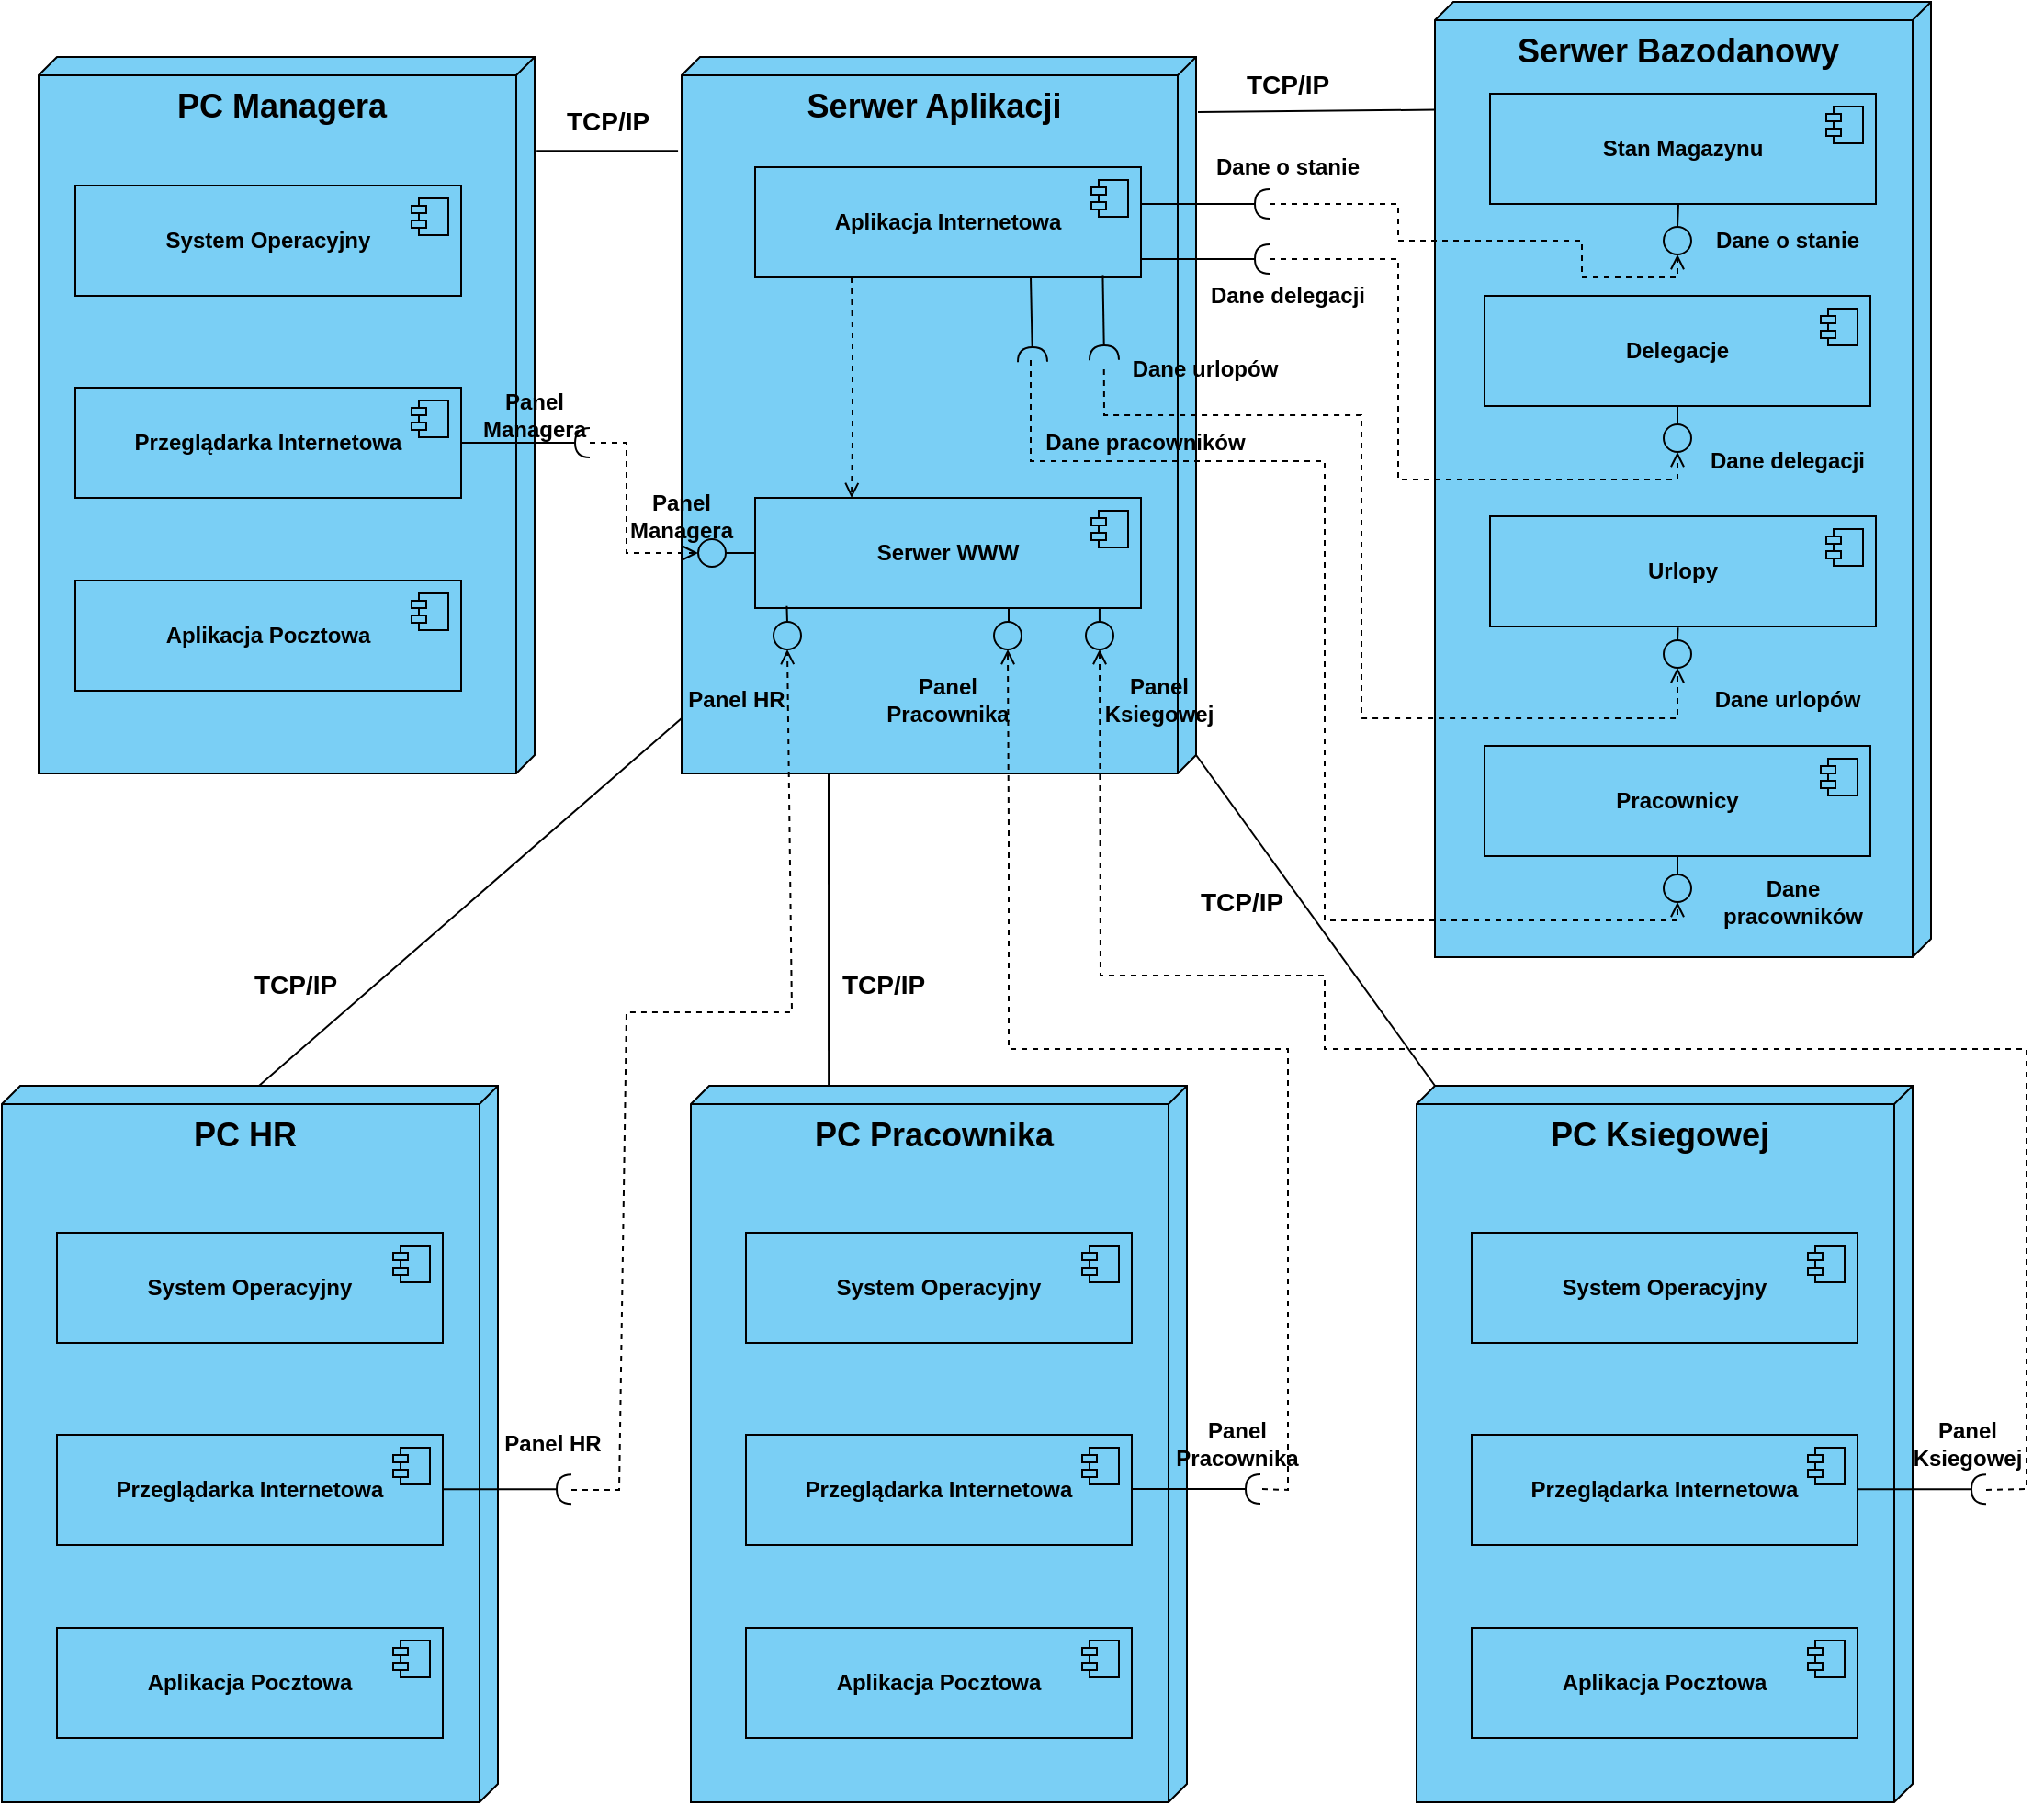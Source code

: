 <mxfile version="26.0.9">
  <diagram name="Strona-1" id="D1u2Sla7NjywKHB4qVHn">
    <mxGraphModel dx="1214" dy="1388" grid="1" gridSize="10" guides="1" tooltips="1" connect="1" arrows="1" fold="1" page="1" pageScale="1" pageWidth="827" pageHeight="1169" math="0" shadow="0">
      <root>
        <mxCell id="0" />
        <mxCell id="1" parent="0" />
        <mxCell id="a4q8SvrHsj_MrM6q6aC_-1" value="&lt;b&gt;&lt;font style=&quot;font-size: 18px;&quot;&gt;PC Managera&lt;/font&gt;&lt;/b&gt;" style="verticalAlign=top;align=center;shape=cube;size=10;direction=south;fontStyle=0;html=1;boundedLbl=1;spacingLeft=5;whiteSpace=wrap;fillColor=light-dark(#7ACFF5,var(--ge-dark-color, #121212));" parent="1" vertex="1">
          <mxGeometry x="40" y="300" width="270" height="390" as="geometry" />
        </mxCell>
        <mxCell id="a4q8SvrHsj_MrM6q6aC_-5" value="&lt;b&gt;System Operacyjny&lt;/b&gt;" style="html=1;dropTarget=0;whiteSpace=wrap;fillColor=light-dark(#7ACFF5,var(--ge-dark-color, #121212));" parent="1" vertex="1">
          <mxGeometry x="60" y="370" width="210" height="60" as="geometry" />
        </mxCell>
        <mxCell id="a4q8SvrHsj_MrM6q6aC_-6" value="" style="shape=module;jettyWidth=8;jettyHeight=4;fillColor=light-dark(#7ACFF5,var(--ge-dark-color, #121212));" parent="a4q8SvrHsj_MrM6q6aC_-5" vertex="1">
          <mxGeometry x="1" width="20" height="20" relative="1" as="geometry">
            <mxPoint x="-27" y="7" as="offset" />
          </mxGeometry>
        </mxCell>
        <mxCell id="a4q8SvrHsj_MrM6q6aC_-7" value="&lt;b&gt;Aplikacja Pocztowa&lt;/b&gt;" style="html=1;dropTarget=0;whiteSpace=wrap;fillColor=light-dark(#7ACFF5,var(--ge-dark-color, #121212));" parent="1" vertex="1">
          <mxGeometry x="60" y="585" width="210" height="60" as="geometry" />
        </mxCell>
        <mxCell id="a4q8SvrHsj_MrM6q6aC_-8" value="" style="shape=module;jettyWidth=8;jettyHeight=4;fillColor=light-dark(#7ACFF5,var(--ge-dark-color, #121212));" parent="a4q8SvrHsj_MrM6q6aC_-7" vertex="1">
          <mxGeometry x="1" width="20" height="20" relative="1" as="geometry">
            <mxPoint x="-27" y="7" as="offset" />
          </mxGeometry>
        </mxCell>
        <mxCell id="a4q8SvrHsj_MrM6q6aC_-9" value="&lt;b&gt;Przeglądarka Internetowa&lt;/b&gt;" style="html=1;dropTarget=0;whiteSpace=wrap;fillColor=light-dark(#7ACFF5,var(--ge-dark-color, #121212));" parent="1" vertex="1">
          <mxGeometry x="60" y="480" width="210" height="60" as="geometry" />
        </mxCell>
        <mxCell id="a4q8SvrHsj_MrM6q6aC_-10" value="" style="shape=module;jettyWidth=8;jettyHeight=4;fillColor=light-dark(#7ACFF5,var(--ge-dark-color, #121212));" parent="a4q8SvrHsj_MrM6q6aC_-9" vertex="1">
          <mxGeometry x="1" width="20" height="20" relative="1" as="geometry">
            <mxPoint x="-27" y="7" as="offset" />
          </mxGeometry>
        </mxCell>
        <mxCell id="a4q8SvrHsj_MrM6q6aC_-11" value="&lt;b&gt;&lt;font style=&quot;font-size: 18px;&quot;&gt;Serwer Aplikacji&lt;/font&gt;&lt;/b&gt;" style="verticalAlign=top;align=center;shape=cube;size=10;direction=south;fontStyle=0;html=1;boundedLbl=1;spacingLeft=5;whiteSpace=wrap;fillColor=#7ACFF5;" parent="1" vertex="1">
          <mxGeometry x="390" y="300" width="280" height="390" as="geometry" />
        </mxCell>
        <mxCell id="a4q8SvrHsj_MrM6q6aC_-12" value="" style="endArrow=none;html=1;rounded=0;exitX=0.131;exitY=-0.004;exitDx=0;exitDy=0;exitPerimeter=0;entryX=0.131;entryY=1.007;entryDx=0;entryDy=0;entryPerimeter=0;" parent="1" source="a4q8SvrHsj_MrM6q6aC_-1" target="a4q8SvrHsj_MrM6q6aC_-11" edge="1">
          <mxGeometry width="50" height="50" relative="1" as="geometry">
            <mxPoint x="364" y="400" as="sourcePoint" />
            <mxPoint x="414" y="350" as="targetPoint" />
          </mxGeometry>
        </mxCell>
        <mxCell id="a4q8SvrHsj_MrM6q6aC_-13" value="&lt;b&gt;&lt;font style=&quot;font-size: 14px;&quot;&gt;TCP/IP&lt;/font&gt;&lt;/b&gt;" style="text;html=1;align=center;verticalAlign=middle;whiteSpace=wrap;rounded=0;" parent="1" vertex="1">
          <mxGeometry x="320" y="320" width="60" height="30" as="geometry" />
        </mxCell>
        <mxCell id="a4q8SvrHsj_MrM6q6aC_-14" value="&lt;b&gt;Aplikacja Internetowa&lt;/b&gt;" style="html=1;dropTarget=0;whiteSpace=wrap;fillColor=light-dark(#7ACFF5,var(--ge-dark-color, #121212));" parent="1" vertex="1">
          <mxGeometry x="430" y="360" width="210" height="60" as="geometry" />
        </mxCell>
        <mxCell id="a4q8SvrHsj_MrM6q6aC_-15" value="" style="shape=module;jettyWidth=8;jettyHeight=4;fillColor=light-dark(#7ACFF5,var(--ge-dark-color, #121212));" parent="a4q8SvrHsj_MrM6q6aC_-14" vertex="1">
          <mxGeometry x="1" width="20" height="20" relative="1" as="geometry">
            <mxPoint x="-27" y="7" as="offset" />
          </mxGeometry>
        </mxCell>
        <mxCell id="a4q8SvrHsj_MrM6q6aC_-16" value="&lt;b&gt;Serwer WWW&lt;/b&gt;" style="html=1;dropTarget=0;whiteSpace=wrap;fillColor=light-dark(#7ACFF5,var(--ge-dark-color, #121212));" parent="1" vertex="1">
          <mxGeometry x="430" y="540" width="210" height="60" as="geometry" />
        </mxCell>
        <mxCell id="a4q8SvrHsj_MrM6q6aC_-17" value="" style="shape=module;jettyWidth=8;jettyHeight=4;fillColor=light-dark(#7ACFF5,var(--ge-dark-color, #121212));" parent="a4q8SvrHsj_MrM6q6aC_-16" vertex="1">
          <mxGeometry x="1" width="20" height="20" relative="1" as="geometry">
            <mxPoint x="-27" y="7" as="offset" />
          </mxGeometry>
        </mxCell>
        <mxCell id="a4q8SvrHsj_MrM6q6aC_-18" value="&lt;b&gt;&lt;font style=&quot;font-size: 18px;&quot;&gt;Serwer Bazodanowy&lt;/font&gt;&lt;/b&gt;" style="verticalAlign=top;align=center;shape=cube;size=10;direction=south;fontStyle=0;html=1;boundedLbl=1;spacingLeft=5;whiteSpace=wrap;movable=1;resizable=1;rotatable=1;deletable=1;editable=1;locked=0;connectable=1;fillColor=light-dark(#7ACFF5,var(--ge-dark-color, #121212));" parent="1" vertex="1">
          <mxGeometry x="800" y="270" width="270" height="520" as="geometry" />
        </mxCell>
        <mxCell id="a4q8SvrHsj_MrM6q6aC_-19" value="&lt;b&gt;Stan Magazynu&lt;/b&gt;" style="html=1;dropTarget=0;whiteSpace=wrap;fillColor=light-dark(#7ACFF5,var(--ge-dark-color, #121212));" parent="1" vertex="1">
          <mxGeometry x="830" y="320" width="210" height="60" as="geometry" />
        </mxCell>
        <mxCell id="a4q8SvrHsj_MrM6q6aC_-20" value="" style="shape=module;jettyWidth=8;jettyHeight=4;fillColor=light-dark(#7ACFF5,var(--ge-dark-color, #121212));" parent="a4q8SvrHsj_MrM6q6aC_-19" vertex="1">
          <mxGeometry x="1" width="20" height="20" relative="1" as="geometry">
            <mxPoint x="-27" y="7" as="offset" />
          </mxGeometry>
        </mxCell>
        <mxCell id="a4q8SvrHsj_MrM6q6aC_-21" value="&lt;b&gt;Delegacje&lt;/b&gt;" style="html=1;dropTarget=0;whiteSpace=wrap;fillColor=light-dark(#7ACFF5,var(--ge-dark-color, #121212));" parent="1" vertex="1">
          <mxGeometry x="827" y="430" width="210" height="60" as="geometry" />
        </mxCell>
        <mxCell id="a4q8SvrHsj_MrM6q6aC_-22" value="" style="shape=module;jettyWidth=8;jettyHeight=4;fillColor=light-dark(#7ACFF5,var(--ge-dark-color, #121212));" parent="a4q8SvrHsj_MrM6q6aC_-21" vertex="1">
          <mxGeometry x="1" width="20" height="20" relative="1" as="geometry">
            <mxPoint x="-27" y="7" as="offset" />
          </mxGeometry>
        </mxCell>
        <mxCell id="a4q8SvrHsj_MrM6q6aC_-23" value="&lt;b&gt;Urlopy&lt;/b&gt;" style="html=1;dropTarget=0;whiteSpace=wrap;fillColor=light-dark(#7ACFF5,var(--ge-dark-color, #121212));" parent="1" vertex="1">
          <mxGeometry x="830" y="550" width="210" height="60" as="geometry" />
        </mxCell>
        <mxCell id="a4q8SvrHsj_MrM6q6aC_-24" value="" style="shape=module;jettyWidth=8;jettyHeight=4;fillColor=light-dark(#7ACFF5,var(--ge-dark-color, #121212));" parent="a4q8SvrHsj_MrM6q6aC_-23" vertex="1">
          <mxGeometry x="1" width="20" height="20" relative="1" as="geometry">
            <mxPoint x="-27" y="7" as="offset" />
          </mxGeometry>
        </mxCell>
        <mxCell id="a4q8SvrHsj_MrM6q6aC_-25" value="&lt;b&gt;Pracownicy&lt;/b&gt;" style="html=1;dropTarget=0;whiteSpace=wrap;fillColor=light-dark(#7ACFF5,var(--ge-dark-color, #121212));" parent="1" vertex="1">
          <mxGeometry x="827" y="675" width="210" height="60" as="geometry" />
        </mxCell>
        <mxCell id="a4q8SvrHsj_MrM6q6aC_-26" value="" style="shape=module;jettyWidth=8;jettyHeight=4;fillColor=light-dark(#7ACFF5,var(--ge-dark-color, #121212));" parent="a4q8SvrHsj_MrM6q6aC_-25" vertex="1">
          <mxGeometry x="1" width="20" height="20" relative="1" as="geometry">
            <mxPoint x="-27" y="7" as="offset" />
          </mxGeometry>
        </mxCell>
        <mxCell id="a4q8SvrHsj_MrM6q6aC_-27" value="" style="rounded=0;orthogonalLoop=1;jettySize=auto;html=1;endArrow=halfCircle;endFill=0;endSize=6;strokeWidth=1;sketch=0;fontSize=12;curved=1;exitX=1;exitY=0.5;exitDx=0;exitDy=0;" parent="1" source="a4q8SvrHsj_MrM6q6aC_-9" edge="1">
          <mxGeometry relative="1" as="geometry">
            <mxPoint x="310" y="439.67" as="sourcePoint" />
            <mxPoint x="340" y="510" as="targetPoint" />
          </mxGeometry>
        </mxCell>
        <mxCell id="a4q8SvrHsj_MrM6q6aC_-28" value="" style="ellipse;whiteSpace=wrap;html=1;align=center;aspect=fixed;fillColor=none;strokeColor=none;resizable=0;perimeter=centerPerimeter;rotatable=0;allowArrows=0;points=[];outlineConnect=1;" parent="1" vertex="1">
          <mxGeometry x="290" y="430" width="10" height="10" as="geometry" />
        </mxCell>
        <mxCell id="a4q8SvrHsj_MrM6q6aC_-32" value="" style="html=1;verticalAlign=bottom;labelBackgroundColor=none;endArrow=open;endFill=0;dashed=1;rounded=0;" parent="1" target="a4q8SvrHsj_MrM6q6aC_-33" edge="1">
          <mxGeometry width="160" relative="1" as="geometry">
            <mxPoint x="340" y="510" as="sourcePoint" />
            <mxPoint x="410" y="570" as="targetPoint" />
            <Array as="points">
              <mxPoint x="360" y="510" />
              <mxPoint x="360" y="570" />
            </Array>
          </mxGeometry>
        </mxCell>
        <mxCell id="a4q8SvrHsj_MrM6q6aC_-33" value="" style="ellipse;fillColor=light-dark(#7ACFF5,var(--ge-dark-color, #121212));" parent="1" vertex="1">
          <mxGeometry x="399" y="562.5" width="15" height="15" as="geometry" />
        </mxCell>
        <mxCell id="a4q8SvrHsj_MrM6q6aC_-34" value="" style="endArrow=none;html=1;rounded=0;exitX=1;exitY=0.5;exitDx=0;exitDy=0;entryX=0;entryY=0.5;entryDx=0;entryDy=0;" parent="1" source="a4q8SvrHsj_MrM6q6aC_-33" target="a4q8SvrHsj_MrM6q6aC_-16" edge="1">
          <mxGeometry width="50" height="50" relative="1" as="geometry">
            <mxPoint x="400" y="520" as="sourcePoint" />
            <mxPoint x="450" y="470" as="targetPoint" />
          </mxGeometry>
        </mxCell>
        <mxCell id="a4q8SvrHsj_MrM6q6aC_-36" value="&lt;b&gt;Panel Managera&lt;/b&gt;" style="text;html=1;align=center;verticalAlign=middle;whiteSpace=wrap;rounded=0;" parent="1" vertex="1">
          <mxGeometry x="270" y="485" width="80" height="20" as="geometry" />
        </mxCell>
        <mxCell id="a4q8SvrHsj_MrM6q6aC_-37" value="" style="html=1;verticalAlign=bottom;labelBackgroundColor=none;endArrow=open;endFill=0;dashed=1;rounded=0;exitX=0.25;exitY=1;exitDx=0;exitDy=0;entryX=0.25;entryY=0;entryDx=0;entryDy=0;" parent="1" source="a4q8SvrHsj_MrM6q6aC_-14" target="a4q8SvrHsj_MrM6q6aC_-16" edge="1">
          <mxGeometry width="160" relative="1" as="geometry">
            <mxPoint x="450" y="450" as="sourcePoint" />
            <mxPoint x="509" y="510" as="targetPoint" />
            <Array as="points">
              <mxPoint x="483" y="450" />
              <mxPoint x="483" y="510" />
            </Array>
          </mxGeometry>
        </mxCell>
        <mxCell id="a4q8SvrHsj_MrM6q6aC_-38" value="" style="endArrow=none;html=1;rounded=0;entryX=0.113;entryY=0.999;entryDx=0;entryDy=0;entryPerimeter=0;" parent="1" target="a4q8SvrHsj_MrM6q6aC_-18" edge="1">
          <mxGeometry width="50" height="50" relative="1" as="geometry">
            <mxPoint x="671" y="330" as="sourcePoint" />
            <mxPoint x="800" y="350" as="targetPoint" />
          </mxGeometry>
        </mxCell>
        <mxCell id="a4q8SvrHsj_MrM6q6aC_-39" value="&lt;b&gt;&lt;font style=&quot;font-size: 14px;&quot;&gt;TCP/IP&lt;/font&gt;&lt;/b&gt;" style="text;html=1;align=center;verticalAlign=middle;whiteSpace=wrap;rounded=0;" parent="1" vertex="1">
          <mxGeometry x="690" y="300" width="60" height="30" as="geometry" />
        </mxCell>
        <mxCell id="a4q8SvrHsj_MrM6q6aC_-41" value="" style="rounded=0;orthogonalLoop=1;jettySize=auto;html=1;endArrow=halfCircle;endFill=0;endSize=6;strokeWidth=1;sketch=0;fontSize=12;curved=1;exitX=1;exitY=0.5;exitDx=0;exitDy=0;" parent="1" edge="1">
          <mxGeometry relative="1" as="geometry">
            <mxPoint x="640" y="380.0" as="sourcePoint" />
            <mxPoint x="710" y="380.0" as="targetPoint" />
          </mxGeometry>
        </mxCell>
        <mxCell id="a4q8SvrHsj_MrM6q6aC_-42" value="" style="rounded=0;orthogonalLoop=1;jettySize=auto;html=1;endArrow=halfCircle;endFill=0;endSize=6;strokeWidth=1;sketch=0;fontSize=12;curved=1;exitX=1;exitY=0.5;exitDx=0;exitDy=0;" parent="1" edge="1">
          <mxGeometry relative="1" as="geometry">
            <mxPoint x="640" y="410.0" as="sourcePoint" />
            <mxPoint x="710" y="410.0" as="targetPoint" />
          </mxGeometry>
        </mxCell>
        <mxCell id="a4q8SvrHsj_MrM6q6aC_-43" value="" style="rounded=0;orthogonalLoop=1;jettySize=auto;html=1;endArrow=halfCircle;endFill=0;endSize=6;strokeWidth=1;sketch=0;fontSize=12;curved=1;exitX=0.901;exitY=0.978;exitDx=0;exitDy=0;exitPerimeter=0;" parent="1" source="a4q8SvrHsj_MrM6q6aC_-14" edge="1">
          <mxGeometry relative="1" as="geometry">
            <mxPoint x="550" y="465.0" as="sourcePoint" />
            <mxPoint x="620" y="465.0" as="targetPoint" />
          </mxGeometry>
        </mxCell>
        <mxCell id="a4q8SvrHsj_MrM6q6aC_-44" value="" style="rounded=0;orthogonalLoop=1;jettySize=auto;html=1;endArrow=halfCircle;endFill=0;endSize=6;strokeWidth=1;sketch=0;fontSize=12;curved=1;exitX=0.901;exitY=0.978;exitDx=0;exitDy=0;exitPerimeter=0;" parent="1" edge="1">
          <mxGeometry relative="1" as="geometry">
            <mxPoint x="580" y="420" as="sourcePoint" />
            <mxPoint x="581" y="466.0" as="targetPoint" />
          </mxGeometry>
        </mxCell>
        <mxCell id="a4q8SvrHsj_MrM6q6aC_-47" value="&lt;b&gt;&lt;font style=&quot;font-size: 18px;&quot;&gt;PC HR&lt;/font&gt;&lt;/b&gt;" style="verticalAlign=top;align=center;shape=cube;size=10;direction=south;fontStyle=0;html=1;boundedLbl=1;spacingLeft=5;whiteSpace=wrap;fillColor=light-dark(#7ACFF5,var(--ge-dark-color, #121212));" parent="1" vertex="1">
          <mxGeometry x="20" y="860" width="270" height="390" as="geometry" />
        </mxCell>
        <mxCell id="a4q8SvrHsj_MrM6q6aC_-48" value="&lt;b&gt;&lt;font style=&quot;font-size: 18px;&quot;&gt;PC Ksiegowej&lt;/font&gt;&lt;/b&gt;" style="verticalAlign=top;align=center;shape=cube;size=10;direction=south;fontStyle=0;html=1;boundedLbl=1;spacingLeft=5;whiteSpace=wrap;fillColor=light-dark(#7ACFF5,var(--ge-dark-color, #121212));" parent="1" vertex="1">
          <mxGeometry x="790" y="860" width="270" height="390" as="geometry" />
        </mxCell>
        <mxCell id="a4q8SvrHsj_MrM6q6aC_-49" value="&lt;b&gt;&lt;font style=&quot;font-size: 18px;&quot;&gt;PC Pracownika&lt;/font&gt;&lt;/b&gt;" style="verticalAlign=top;align=center;shape=cube;size=10;direction=south;fontStyle=0;html=1;boundedLbl=1;spacingLeft=5;whiteSpace=wrap;fillColor=light-dark(#7ACFF5,var(--ge-dark-color, #121212));" parent="1" vertex="1">
          <mxGeometry x="395" y="860" width="270" height="390" as="geometry" />
        </mxCell>
        <mxCell id="a4q8SvrHsj_MrM6q6aC_-51" value="&lt;b&gt;System Operacyjny&lt;/b&gt;" style="html=1;dropTarget=0;whiteSpace=wrap;fillColor=light-dark(#7ACFF5,var(--ge-dark-color, #121212));" parent="1" vertex="1">
          <mxGeometry x="50" y="940" width="210" height="60" as="geometry" />
        </mxCell>
        <mxCell id="a4q8SvrHsj_MrM6q6aC_-52" value="" style="shape=module;jettyWidth=8;jettyHeight=4;fillColor=light-dark(#7ACFF5,var(--ge-dark-color, #121212));" parent="a4q8SvrHsj_MrM6q6aC_-51" vertex="1">
          <mxGeometry x="1" width="20" height="20" relative="1" as="geometry">
            <mxPoint x="-27" y="7" as="offset" />
          </mxGeometry>
        </mxCell>
        <mxCell id="a4q8SvrHsj_MrM6q6aC_-53" value="&lt;b&gt;Aplikacja Pocztowa&lt;/b&gt;" style="html=1;dropTarget=0;whiteSpace=wrap;fillColor=light-dark(#7ACFF5,var(--ge-dark-color, #121212));" parent="1" vertex="1">
          <mxGeometry x="50" y="1155" width="210" height="60" as="geometry" />
        </mxCell>
        <mxCell id="a4q8SvrHsj_MrM6q6aC_-54" value="" style="shape=module;jettyWidth=8;jettyHeight=4;fillColor=light-dark(#7ACFF5,var(--ge-dark-color, #121212));" parent="a4q8SvrHsj_MrM6q6aC_-53" vertex="1">
          <mxGeometry x="1" width="20" height="20" relative="1" as="geometry">
            <mxPoint x="-27" y="7" as="offset" />
          </mxGeometry>
        </mxCell>
        <mxCell id="a4q8SvrHsj_MrM6q6aC_-55" value="&lt;b&gt;Przeglądarka Internetowa&lt;/b&gt;" style="html=1;dropTarget=0;whiteSpace=wrap;fillColor=light-dark(#7ACFF5,var(--ge-dark-color, #121212));" parent="1" vertex="1">
          <mxGeometry x="50" y="1050" width="210" height="60" as="geometry" />
        </mxCell>
        <mxCell id="a4q8SvrHsj_MrM6q6aC_-56" value="" style="shape=module;jettyWidth=8;jettyHeight=4;fillColor=light-dark(#7ACFF5,var(--ge-dark-color, #121212));" parent="a4q8SvrHsj_MrM6q6aC_-55" vertex="1">
          <mxGeometry x="1" width="20" height="20" relative="1" as="geometry">
            <mxPoint x="-27" y="7" as="offset" />
          </mxGeometry>
        </mxCell>
        <mxCell id="a4q8SvrHsj_MrM6q6aC_-57" value="&lt;b&gt;System Operacyjny&lt;/b&gt;" style="html=1;dropTarget=0;whiteSpace=wrap;fillColor=light-dark(#7ACFF5,var(--ge-dark-color, #121212));" parent="1" vertex="1">
          <mxGeometry x="425" y="940" width="210" height="60" as="geometry" />
        </mxCell>
        <mxCell id="a4q8SvrHsj_MrM6q6aC_-58" value="" style="shape=module;jettyWidth=8;jettyHeight=4;fillColor=light-dark(#7ACFF5,var(--ge-dark-color, #121212));" parent="a4q8SvrHsj_MrM6q6aC_-57" vertex="1">
          <mxGeometry x="1" width="20" height="20" relative="1" as="geometry">
            <mxPoint x="-27" y="7" as="offset" />
          </mxGeometry>
        </mxCell>
        <mxCell id="a4q8SvrHsj_MrM6q6aC_-59" value="&lt;b&gt;Aplikacja Pocztowa&lt;/b&gt;" style="html=1;dropTarget=0;whiteSpace=wrap;fillColor=light-dark(#7ACFF5,var(--ge-dark-color, #121212));" parent="1" vertex="1">
          <mxGeometry x="425" y="1155" width="210" height="60" as="geometry" />
        </mxCell>
        <mxCell id="a4q8SvrHsj_MrM6q6aC_-60" value="" style="shape=module;jettyWidth=8;jettyHeight=4;fillColor=light-dark(#7ACFF5,var(--ge-dark-color, #121212));" parent="a4q8SvrHsj_MrM6q6aC_-59" vertex="1">
          <mxGeometry x="1" width="20" height="20" relative="1" as="geometry">
            <mxPoint x="-27" y="7" as="offset" />
          </mxGeometry>
        </mxCell>
        <mxCell id="a4q8SvrHsj_MrM6q6aC_-61" value="&lt;b&gt;Przeglądarka Internetowa&lt;/b&gt;" style="html=1;dropTarget=0;whiteSpace=wrap;fillColor=light-dark(#7ACFF5,var(--ge-dark-color, #121212));" parent="1" vertex="1">
          <mxGeometry x="425" y="1050" width="210" height="60" as="geometry" />
        </mxCell>
        <mxCell id="a4q8SvrHsj_MrM6q6aC_-62" value="" style="shape=module;jettyWidth=8;jettyHeight=4;fillColor=light-dark(#7ACFF5,var(--ge-dark-color, #121212));" parent="a4q8SvrHsj_MrM6q6aC_-61" vertex="1">
          <mxGeometry x="1" width="20" height="20" relative="1" as="geometry">
            <mxPoint x="-27" y="7" as="offset" />
          </mxGeometry>
        </mxCell>
        <mxCell id="a4q8SvrHsj_MrM6q6aC_-63" value="&lt;b&gt;System Operacyjny&lt;/b&gt;" style="html=1;dropTarget=0;whiteSpace=wrap;fillColor=light-dark(#7ACFF5,var(--ge-dark-color, #121212));" parent="1" vertex="1">
          <mxGeometry x="820" y="940" width="210" height="60" as="geometry" />
        </mxCell>
        <mxCell id="a4q8SvrHsj_MrM6q6aC_-64" value="" style="shape=module;jettyWidth=8;jettyHeight=4;fillColor=light-dark(#7ACFF5,var(--ge-dark-color, #121212));" parent="a4q8SvrHsj_MrM6q6aC_-63" vertex="1">
          <mxGeometry x="1" width="20" height="20" relative="1" as="geometry">
            <mxPoint x="-27" y="7" as="offset" />
          </mxGeometry>
        </mxCell>
        <mxCell id="a4q8SvrHsj_MrM6q6aC_-65" value="&lt;b&gt;Aplikacja Pocztowa&lt;/b&gt;" style="html=1;dropTarget=0;whiteSpace=wrap;fillColor=light-dark(#7ACFF5,var(--ge-dark-color, #121212));" parent="1" vertex="1">
          <mxGeometry x="820" y="1155" width="210" height="60" as="geometry" />
        </mxCell>
        <mxCell id="a4q8SvrHsj_MrM6q6aC_-66" value="" style="shape=module;jettyWidth=8;jettyHeight=4;fillColor=light-dark(#7ACFF5,var(--ge-dark-color, #121212));" parent="a4q8SvrHsj_MrM6q6aC_-65" vertex="1">
          <mxGeometry x="1" width="20" height="20" relative="1" as="geometry">
            <mxPoint x="-27" y="7" as="offset" />
          </mxGeometry>
        </mxCell>
        <mxCell id="a4q8SvrHsj_MrM6q6aC_-67" value="&lt;b&gt;Przeglądarka Internetowa&lt;/b&gt;" style="html=1;dropTarget=0;whiteSpace=wrap;fillColor=light-dark(#7ACFF5,var(--ge-dark-color, #121212));" parent="1" vertex="1">
          <mxGeometry x="820" y="1050" width="210" height="60" as="geometry" />
        </mxCell>
        <mxCell id="a4q8SvrHsj_MrM6q6aC_-68" value="" style="shape=module;jettyWidth=8;jettyHeight=4;fillColor=light-dark(#7ACFF5,var(--ge-dark-color, #121212));" parent="a4q8SvrHsj_MrM6q6aC_-67" vertex="1">
          <mxGeometry x="1" width="20" height="20" relative="1" as="geometry">
            <mxPoint x="-27" y="7" as="offset" />
          </mxGeometry>
        </mxCell>
        <mxCell id="a4q8SvrHsj_MrM6q6aC_-69" value="" style="endArrow=none;html=1;rounded=0;exitX=0;exitY=0;exitDx=0;exitDy=130;exitPerimeter=0;entryX=0.923;entryY=1;entryDx=0;entryDy=0;entryPerimeter=0;" parent="1" source="a4q8SvrHsj_MrM6q6aC_-47" target="a4q8SvrHsj_MrM6q6aC_-11" edge="1">
          <mxGeometry width="50" height="50" relative="1" as="geometry">
            <mxPoint x="171" y="831" as="sourcePoint" />
            <mxPoint x="300" y="831" as="targetPoint" />
          </mxGeometry>
        </mxCell>
        <mxCell id="a4q8SvrHsj_MrM6q6aC_-70" value="&lt;b&gt;&lt;font style=&quot;font-size: 14px;&quot;&gt;TCP/IP&lt;/font&gt;&lt;/b&gt;" style="text;html=1;align=center;verticalAlign=middle;whiteSpace=wrap;rounded=0;" parent="1" vertex="1">
          <mxGeometry x="150" y="790" width="60" height="30" as="geometry" />
        </mxCell>
        <mxCell id="a4q8SvrHsj_MrM6q6aC_-71" value="" style="endArrow=none;html=1;rounded=0;exitX=0;exitY=0.722;exitDx=0;exitDy=0;exitPerimeter=0;" parent="1" source="a4q8SvrHsj_MrM6q6aC_-49" edge="1">
          <mxGeometry width="50" height="50" relative="1" as="geometry">
            <mxPoint x="425" y="880" as="sourcePoint" />
            <mxPoint x="470" y="690" as="targetPoint" />
          </mxGeometry>
        </mxCell>
        <mxCell id="a4q8SvrHsj_MrM6q6aC_-72" value="" style="endArrow=none;html=1;rounded=0;exitX=0;exitY=0;exitDx=0;exitDy=260;exitPerimeter=0;entryX=0;entryY=0;entryDx=380;entryDy=0;entryPerimeter=0;" parent="1" source="a4q8SvrHsj_MrM6q6aC_-48" target="a4q8SvrHsj_MrM6q6aC_-11" edge="1">
          <mxGeometry width="50" height="50" relative="1" as="geometry">
            <mxPoint x="740" y="904" as="sourcePoint" />
            <mxPoint x="740" y="730" as="targetPoint" />
          </mxGeometry>
        </mxCell>
        <mxCell id="a4q8SvrHsj_MrM6q6aC_-73" value="&lt;b&gt;&lt;font style=&quot;font-size: 14px;&quot;&gt;TCP/IP&lt;/font&gt;&lt;/b&gt;" style="text;html=1;align=center;verticalAlign=middle;whiteSpace=wrap;rounded=0;" parent="1" vertex="1">
          <mxGeometry x="470" y="790" width="60" height="30" as="geometry" />
        </mxCell>
        <mxCell id="a4q8SvrHsj_MrM6q6aC_-74" value="&lt;b&gt;&lt;font style=&quot;font-size: 14px;&quot;&gt;TCP/IP&lt;/font&gt;&lt;/b&gt;" style="text;html=1;align=center;verticalAlign=middle;whiteSpace=wrap;rounded=0;" parent="1" vertex="1">
          <mxGeometry x="665" y="745" width="60" height="30" as="geometry" />
        </mxCell>
        <mxCell id="a4q8SvrHsj_MrM6q6aC_-76" value="" style="rounded=0;orthogonalLoop=1;jettySize=auto;html=1;endArrow=halfCircle;endFill=0;endSize=6;strokeWidth=1;sketch=0;fontSize=12;curved=1;exitX=1;exitY=0.5;exitDx=0;exitDy=0;" parent="1" edge="1">
          <mxGeometry relative="1" as="geometry">
            <mxPoint x="260" y="1079.57" as="sourcePoint" />
            <mxPoint x="330" y="1079.57" as="targetPoint" />
          </mxGeometry>
        </mxCell>
        <mxCell id="a4q8SvrHsj_MrM6q6aC_-77" value="" style="html=1;verticalAlign=bottom;labelBackgroundColor=none;endArrow=open;endFill=0;dashed=1;rounded=0;entryX=0.5;entryY=1;entryDx=0;entryDy=0;" parent="1" target="a4q8SvrHsj_MrM6q6aC_-78" edge="1">
          <mxGeometry width="160" relative="1" as="geometry">
            <mxPoint x="330" y="1080" as="sourcePoint" />
            <mxPoint x="450" y="630" as="targetPoint" />
            <Array as="points">
              <mxPoint x="356" y="1080" />
              <mxPoint x="360" y="820" />
              <mxPoint x="450" y="820" />
            </Array>
          </mxGeometry>
        </mxCell>
        <mxCell id="a4q8SvrHsj_MrM6q6aC_-78" value="" style="ellipse;fillColor=light-dark(#7ACFF5,var(--ge-dark-color, #121212));" parent="1" vertex="1">
          <mxGeometry x="440" y="607.5" width="15" height="15" as="geometry" />
        </mxCell>
        <mxCell id="a4q8SvrHsj_MrM6q6aC_-80" value="" style="endArrow=none;html=1;rounded=0;exitX=0.5;exitY=0;exitDx=0;exitDy=0;entryX=0.082;entryY=0.982;entryDx=0;entryDy=0;entryPerimeter=0;" parent="1" source="a4q8SvrHsj_MrM6q6aC_-78" target="a4q8SvrHsj_MrM6q6aC_-16" edge="1">
          <mxGeometry width="50" height="50" relative="1" as="geometry">
            <mxPoint x="424" y="580" as="sourcePoint" />
            <mxPoint x="450" y="600" as="targetPoint" />
          </mxGeometry>
        </mxCell>
        <mxCell id="a4q8SvrHsj_MrM6q6aC_-81" value="&lt;b&gt;Panel HR&lt;/b&gt;" style="text;html=1;align=center;verticalAlign=middle;whiteSpace=wrap;rounded=0;" parent="1" vertex="1">
          <mxGeometry x="380" y="640" width="80" height="20" as="geometry" />
        </mxCell>
        <mxCell id="a4q8SvrHsj_MrM6q6aC_-82" value="&lt;b&gt;Panel HR&lt;/b&gt;" style="text;html=1;align=center;verticalAlign=middle;whiteSpace=wrap;rounded=0;" parent="1" vertex="1">
          <mxGeometry x="280" y="1045" width="80" height="20" as="geometry" />
        </mxCell>
        <mxCell id="a4q8SvrHsj_MrM6q6aC_-83" value="" style="rounded=0;orthogonalLoop=1;jettySize=auto;html=1;endArrow=halfCircle;endFill=0;endSize=6;strokeWidth=1;sketch=0;fontSize=12;curved=1;exitX=1;exitY=0.5;exitDx=0;exitDy=0;" parent="1" edge="1">
          <mxGeometry relative="1" as="geometry">
            <mxPoint x="635" y="1079.5" as="sourcePoint" />
            <mxPoint x="705" y="1079.5" as="targetPoint" />
          </mxGeometry>
        </mxCell>
        <mxCell id="a4q8SvrHsj_MrM6q6aC_-84" value="" style="html=1;verticalAlign=bottom;labelBackgroundColor=none;endArrow=open;endFill=0;dashed=1;rounded=0;entryX=0.5;entryY=1;entryDx=0;entryDy=0;" parent="1" target="a4q8SvrHsj_MrM6q6aC_-86" edge="1">
          <mxGeometry width="160" relative="1" as="geometry">
            <mxPoint x="706" y="1079.5" as="sourcePoint" />
            <mxPoint x="818" y="622.5" as="targetPoint" />
            <Array as="points">
              <mxPoint x="720" y="1080" />
              <mxPoint x="720" y="950" />
              <mxPoint x="720" y="840" />
              <mxPoint x="640" y="840" />
              <mxPoint x="568" y="840" />
              <mxPoint x="568" y="720" />
            </Array>
          </mxGeometry>
        </mxCell>
        <mxCell id="a4q8SvrHsj_MrM6q6aC_-86" value="" style="ellipse;fillColor=light-dark(#7ACFF5,var(--ge-dark-color, #121212));" parent="1" vertex="1">
          <mxGeometry x="560" y="607.5" width="15" height="15" as="geometry" />
        </mxCell>
        <mxCell id="a4q8SvrHsj_MrM6q6aC_-87" value="" style="endArrow=none;html=1;rounded=0;exitX=0.5;exitY=0;exitDx=0;exitDy=0;" parent="1" edge="1">
          <mxGeometry width="50" height="50" relative="1" as="geometry">
            <mxPoint x="568" y="607.5" as="sourcePoint" />
            <mxPoint x="568" y="600" as="targetPoint" />
          </mxGeometry>
        </mxCell>
        <mxCell id="a4q8SvrHsj_MrM6q6aC_-89" value="" style="rounded=0;orthogonalLoop=1;jettySize=auto;html=1;endArrow=halfCircle;endFill=0;endSize=6;strokeWidth=1;sketch=0;fontSize=12;curved=1;exitX=1;exitY=0.5;exitDx=0;exitDy=0;" parent="1" edge="1">
          <mxGeometry relative="1" as="geometry">
            <mxPoint x="1030" y="1079.58" as="sourcePoint" />
            <mxPoint x="1100" y="1079.58" as="targetPoint" />
          </mxGeometry>
        </mxCell>
        <mxCell id="a4q8SvrHsj_MrM6q6aC_-91" value="" style="html=1;verticalAlign=bottom;labelBackgroundColor=none;endArrow=open;endFill=0;dashed=1;rounded=0;entryX=0.5;entryY=1;entryDx=0;entryDy=0;" parent="1" target="a4q8SvrHsj_MrM6q6aC_-90" edge="1">
          <mxGeometry width="160" relative="1" as="geometry">
            <mxPoint x="1100" y="1080" as="sourcePoint" />
            <mxPoint x="618" y="602" as="targetPoint" />
            <Array as="points">
              <mxPoint x="1122" y="1079.5" />
              <mxPoint x="1122" y="949.5" />
              <mxPoint x="1122" y="840" />
              <mxPoint x="972" y="840" />
              <mxPoint x="830" y="840" />
              <mxPoint x="740" y="840" />
              <mxPoint x="740" y="820" />
              <mxPoint x="740" y="800" />
              <mxPoint x="618" y="800" />
            </Array>
          </mxGeometry>
        </mxCell>
        <mxCell id="a4q8SvrHsj_MrM6q6aC_-90" value="" style="ellipse;fillColor=light-dark(#7ACFF5,var(--ge-dark-color, #121212));" parent="1" vertex="1">
          <mxGeometry x="610" y="607.5" width="15" height="15" as="geometry" />
        </mxCell>
        <mxCell id="a4q8SvrHsj_MrM6q6aC_-92" value="" style="endArrow=none;html=1;rounded=0;exitX=0.5;exitY=0;exitDx=0;exitDy=0;" parent="1" edge="1">
          <mxGeometry width="50" height="50" relative="1" as="geometry">
            <mxPoint x="617.47" y="607.5" as="sourcePoint" />
            <mxPoint x="617.47" y="600" as="targetPoint" />
          </mxGeometry>
        </mxCell>
        <mxCell id="a4q8SvrHsj_MrM6q6aC_-93" value="&lt;b&gt;Panel Pracownika&lt;/b&gt;" style="text;html=1;align=center;verticalAlign=middle;whiteSpace=wrap;rounded=0;" parent="1" vertex="1">
          <mxGeometry x="495" y="640" width="80" height="20" as="geometry" />
        </mxCell>
        <mxCell id="a4q8SvrHsj_MrM6q6aC_-96" value="&lt;b&gt;Panel Ksiegowej&lt;/b&gt;" style="text;html=1;align=center;verticalAlign=middle;whiteSpace=wrap;rounded=0;" parent="1" vertex="1">
          <mxGeometry x="610" y="640" width="80" height="20" as="geometry" />
        </mxCell>
        <mxCell id="a4q8SvrHsj_MrM6q6aC_-97" value="&lt;b&gt;Panel Ksiegowej&lt;/b&gt;" style="text;html=1;align=center;verticalAlign=middle;whiteSpace=wrap;rounded=0;" parent="1" vertex="1">
          <mxGeometry x="1050" y="1045" width="80" height="20" as="geometry" />
        </mxCell>
        <mxCell id="a4q8SvrHsj_MrM6q6aC_-98" value="&lt;b&gt;Panel Pracownika&lt;/b&gt;" style="text;html=1;align=center;verticalAlign=middle;whiteSpace=wrap;rounded=0;" parent="1" vertex="1">
          <mxGeometry x="665" y="1045" width="55" height="20" as="geometry" />
        </mxCell>
        <mxCell id="a4q8SvrHsj_MrM6q6aC_-99" value="&lt;b&gt;Panel Managera&lt;/b&gt;" style="text;html=1;align=center;verticalAlign=middle;whiteSpace=wrap;rounded=0;" parent="1" vertex="1">
          <mxGeometry x="350" y="540" width="80" height="20" as="geometry" />
        </mxCell>
        <mxCell id="a4q8SvrHsj_MrM6q6aC_-101" value="" style="html=1;verticalAlign=bottom;labelBackgroundColor=none;endArrow=open;endFill=0;dashed=1;rounded=0;exitX=0.436;exitY=0.179;exitDx=0;exitDy=0;exitPerimeter=0;entryX=0.5;entryY=1;entryDx=0;entryDy=0;" parent="1" source="a4q8SvrHsj_MrM6q6aC_-11" target="a4q8SvrHsj_MrM6q6aC_-109" edge="1">
          <mxGeometry width="160" relative="1" as="geometry">
            <mxPoint x="620" y="470" as="sourcePoint" />
            <mxPoint x="920" y="660" as="targetPoint" />
            <Array as="points">
              <mxPoint x="620" y="495" />
              <mxPoint x="760" y="495" />
              <mxPoint x="760" y="660" />
              <mxPoint x="932" y="660" />
            </Array>
          </mxGeometry>
        </mxCell>
        <mxCell id="a4q8SvrHsj_MrM6q6aC_-102" value="" style="html=1;verticalAlign=bottom;labelBackgroundColor=none;endArrow=open;endFill=0;dashed=1;rounded=0;exitX=0.436;exitY=0.179;exitDx=0;exitDy=0;exitPerimeter=0;entryX=0.5;entryY=1;entryDx=0;entryDy=0;" parent="1" target="a4q8SvrHsj_MrM6q6aC_-114" edge="1">
          <mxGeometry width="160" relative="1" as="geometry">
            <mxPoint x="580" y="465" as="sourcePoint" />
            <mxPoint x="930" y="760" as="targetPoint" />
            <Array as="points">
              <mxPoint x="580" y="520" />
              <mxPoint x="740" y="520" />
              <mxPoint x="740" y="770" />
              <mxPoint x="932" y="770" />
            </Array>
          </mxGeometry>
        </mxCell>
        <mxCell id="a4q8SvrHsj_MrM6q6aC_-103" value="" style="html=1;verticalAlign=bottom;labelBackgroundColor=none;endArrow=open;endFill=0;dashed=1;rounded=0;entryX=0.5;entryY=1;entryDx=0;entryDy=0;" parent="1" target="a4q8SvrHsj_MrM6q6aC_-117" edge="1">
          <mxGeometry width="160" relative="1" as="geometry">
            <mxPoint x="710" y="410" as="sourcePoint" />
            <mxPoint x="920" y="530" as="targetPoint" />
            <Array as="points">
              <mxPoint x="780" y="410" />
              <mxPoint x="780" y="530" />
              <mxPoint x="932" y="530" />
            </Array>
          </mxGeometry>
        </mxCell>
        <mxCell id="a4q8SvrHsj_MrM6q6aC_-104" value="" style="html=1;verticalAlign=bottom;labelBackgroundColor=none;endArrow=open;endFill=0;dashed=1;rounded=0;entryX=0.5;entryY=1;entryDx=0;entryDy=0;" parent="1" target="a4q8SvrHsj_MrM6q6aC_-119" edge="1">
          <mxGeometry width="160" relative="1" as="geometry">
            <mxPoint x="710" y="380" as="sourcePoint" />
            <mxPoint x="920" y="400" as="targetPoint" />
            <Array as="points">
              <mxPoint x="780" y="380" />
              <mxPoint x="780" y="400" />
              <mxPoint x="880" y="400" />
              <mxPoint x="880" y="420" />
              <mxPoint x="932" y="420" />
            </Array>
          </mxGeometry>
        </mxCell>
        <mxCell id="a4q8SvrHsj_MrM6q6aC_-109" value="" style="ellipse;fillColor=light-dark(#7ACFF5,var(--ge-dark-color, #121212));" parent="1" vertex="1">
          <mxGeometry x="924.5" y="617.5" width="15" height="15" as="geometry" />
        </mxCell>
        <mxCell id="a4q8SvrHsj_MrM6q6aC_-110" value="" style="endArrow=none;html=1;rounded=0;entryX=0.488;entryY=1.007;entryDx=0;entryDy=0;exitX=0.5;exitY=0;exitDx=0;exitDy=0;entryPerimeter=0;" parent="1" source="a4q8SvrHsj_MrM6q6aC_-119" target="a4q8SvrHsj_MrM6q6aC_-19" edge="1">
          <mxGeometry width="50" height="50" relative="1" as="geometry">
            <mxPoint x="782" y="667.5" as="sourcePoint" />
            <mxPoint x="780" y="577.5" as="targetPoint" />
          </mxGeometry>
        </mxCell>
        <mxCell id="a4q8SvrHsj_MrM6q6aC_-113" value="" style="endArrow=none;html=1;rounded=0;exitX=0.5;exitY=0;exitDx=0;exitDy=0;entryX=0.487;entryY=1.01;entryDx=0;entryDy=0;entryPerimeter=0;" parent="1" source="a4q8SvrHsj_MrM6q6aC_-109" target="a4q8SvrHsj_MrM6q6aC_-23" edge="1">
          <mxGeometry width="50" height="50" relative="1" as="geometry">
            <mxPoint x="792" y="677.5" as="sourcePoint" />
            <mxPoint x="790" y="587.5" as="targetPoint" />
          </mxGeometry>
        </mxCell>
        <mxCell id="a4q8SvrHsj_MrM6q6aC_-114" value="" style="ellipse;fillColor=light-dark(#7ACFF5,var(--ge-dark-color, #121212));" parent="1" vertex="1">
          <mxGeometry x="924.5" y="745" width="15" height="15" as="geometry" />
        </mxCell>
        <mxCell id="a4q8SvrHsj_MrM6q6aC_-116" value="" style="endArrow=none;html=1;rounded=0;exitX=0.5;exitY=0;exitDx=0;exitDy=0;entryX=0.5;entryY=1;entryDx=0;entryDy=0;" parent="1" source="a4q8SvrHsj_MrM6q6aC_-114" target="a4q8SvrHsj_MrM6q6aC_-25" edge="1">
          <mxGeometry width="50" height="50" relative="1" as="geometry">
            <mxPoint x="792" y="677.5" as="sourcePoint" />
            <mxPoint x="790" y="587.5" as="targetPoint" />
          </mxGeometry>
        </mxCell>
        <mxCell id="a4q8SvrHsj_MrM6q6aC_-117" value="" style="ellipse;fillColor=light-dark(#7ACFF5,var(--ge-dark-color, #121212));" parent="1" vertex="1">
          <mxGeometry x="924.5" y="500" width="15" height="15" as="geometry" />
        </mxCell>
        <mxCell id="a4q8SvrHsj_MrM6q6aC_-118" value="" style="endArrow=none;html=1;rounded=0;entryX=0.5;entryY=1;entryDx=0;entryDy=0;exitX=0.5;exitY=0;exitDx=0;exitDy=0;" parent="1" source="a4q8SvrHsj_MrM6q6aC_-117" target="a4q8SvrHsj_MrM6q6aC_-21" edge="1">
          <mxGeometry width="50" height="50" relative="1" as="geometry">
            <mxPoint x="792" y="677.5" as="sourcePoint" />
            <mxPoint x="790" y="587.5" as="targetPoint" />
          </mxGeometry>
        </mxCell>
        <mxCell id="a4q8SvrHsj_MrM6q6aC_-119" value="" style="ellipse;fillColor=light-dark(#7ACFF5,var(--ge-dark-color, #121212));" parent="1" vertex="1">
          <mxGeometry x="924.5" y="392.5" width="15" height="15" as="geometry" />
        </mxCell>
        <mxCell id="a4q8SvrHsj_MrM6q6aC_-122" value="&lt;b&gt;Dane o stanie&lt;/b&gt;" style="text;html=1;align=center;verticalAlign=middle;whiteSpace=wrap;rounded=0;" parent="1" vertex="1">
          <mxGeometry x="675" y="350" width="90" height="20" as="geometry" />
        </mxCell>
        <mxCell id="a4q8SvrHsj_MrM6q6aC_-123" value="&lt;b&gt;Dane o stanie&lt;/b&gt;" style="text;html=1;align=center;verticalAlign=middle;whiteSpace=wrap;rounded=0;" parent="1" vertex="1">
          <mxGeometry x="947" y="390" width="90" height="20" as="geometry" />
        </mxCell>
        <mxCell id="a4q8SvrHsj_MrM6q6aC_-124" value="&lt;b&gt;Dane delegacji&lt;/b&gt;&lt;span style=&quot;color: rgba(0, 0, 0, 0); font-family: monospace; font-size: 0px; text-align: start; text-wrap: nowrap;&quot;&gt;%3CmxGraphModel%3E%3Croot%3E%3CmxCell%20id%3D%220%22%2F%3E%3CmxCell%20id%3D%221%22%20parent%3D%220%22%2F%3E%3CmxCell%20id%3D%222%22%20value%3D%22%26lt%3Bb%26gt%3BDane%20o%20stanie%26lt%3B%2Fb%26gt%3B%22%20style%3D%22text%3Bhtml%3D1%3Balign%3Dcenter%3BverticalAlign%3Dmiddle%3BwhiteSpace%3Dwrap%3Brounded%3D0%3B%22%20vertex%3D%221%22%20parent%3D%221%22%3E%3CmxGeometry%20x%3D%22675%22%20y%3D%22350%22%20width%3D%2290%22%20height%3D%2220%22%20as%3D%22geometry%22%2F%3E%3C%2FmxCell%3E%3C%2Froot%3E%3C%2FmxGraphModel%3E&lt;/span&gt;" style="text;html=1;align=center;verticalAlign=middle;whiteSpace=wrap;rounded=0;" parent="1" vertex="1">
          <mxGeometry x="675" y="420" width="90" height="20" as="geometry" />
        </mxCell>
        <mxCell id="a4q8SvrHsj_MrM6q6aC_-125" value="&lt;b&gt;Dane delegacji&lt;/b&gt;&lt;span style=&quot;color: rgba(0, 0, 0, 0); font-family: monospace; font-size: 0px; text-align: start; text-wrap: nowrap;&quot;&gt;%3CmxGraphModel%3E%3Croot%3E%3CmxCell%20id%3D%220%22%2F%3E%3CmxCell%20id%3D%221%22%20parent%3D%220%22%2F%3E%3CmxCell%20id%3D%222%22%20value%3D%22%26lt%3Bb%26gt%3BDane%20o%20stanie%26lt%3B%2Fb%26gt%3B%22%20style%3D%22text%3Bhtml%3D1%3Balign%3Dcenter%3BverticalAlign%3Dmiddle%3BwhiteSpace%3Dwrap%3Brounded%3D0%3B%22%20vertex%3D%221%22%20parent%3D%221%22%3E%3CmxGeometry%20x%3D%22675%22%20y%3D%22350%22%20width%3D%2290%22%20height%3D%2220%22%20as%3D%22geometry%22%2F%3E%3C%2FmxCell%3E%3C%2Froot%3E%3C%2FmxGraphModel%3E&lt;/span&gt;" style="text;html=1;align=center;verticalAlign=middle;whiteSpace=wrap;rounded=0;" parent="1" vertex="1">
          <mxGeometry x="947" y="510" width="90" height="20" as="geometry" />
        </mxCell>
        <mxCell id="a4q8SvrHsj_MrM6q6aC_-126" value="&lt;b&gt;Dane urlopów&lt;/b&gt;&lt;span style=&quot;color: rgba(0, 0, 0, 0); font-family: monospace; font-size: 0px; text-align: start; text-wrap: nowrap;&quot;&gt;%3CmxGraphModel%3E%3Croot%3E%3CmxCell%20id%3D%220%22%2F%3E%3CmxCell%20id%3D%221%22%20parent%3D%220%22%2F%3E%3CmxCell%20id%3D%222%22%20value%3D%22%26lt%3Bb%26gt%3BDane%20o%20stanie%26lt%3B%2Fb%26gt%3B%22%20style%3D%22text%3Bhtml%3D1%3Balign%3Dcenter%3BverticalAlign%3Dmiddle%3BwhiteSpace%3Dwrap%3Brounded%3D0%3B%22%20vertex%3D%221%22%20parent%3D%221%22%3E%3CmxGeometry%20x%3D%22675%22%20y%3D%22350%22%20width%3D%2290%22%20height%3D%2220%22%20as%3D%22geometry%22%2F%3E%3C%2FmxCell%3E%3C%2Froot%3E%3C%2FmxGraphModel%3E&lt;/span&gt;" style="text;html=1;align=center;verticalAlign=middle;whiteSpace=wrap;rounded=0;" parent="1" vertex="1">
          <mxGeometry x="947" y="640" width="90" height="20" as="geometry" />
        </mxCell>
        <mxCell id="a4q8SvrHsj_MrM6q6aC_-127" value="&lt;b&gt;Dane pracowników&lt;/b&gt;&lt;span style=&quot;color: rgba(0, 0, 0, 0); font-family: monospace; font-size: 0px; text-align: start; text-wrap: nowrap;&quot;&gt;%3CmxGraphModel%3E%3Croot%3E%3CmxCell%20id%3D%220%22%2F%3E%3CmxCell%20id%3D%221%22%20parent%3D%220%22%2F%3E%3CmxCell%20id%3D%222%22%20value%3D%22%26lt%3Bb%26gt%3BDane%20o%20stanie%26lt%3B%2Fb%26gt%3B%22%20style%3D%22text%3Bhtml%3D1%3Balign%3Dcenter%3BverticalAlign%3Dmiddle%3BwhiteSpace%3Dwrap%3Brounded%3D0%3B%22%20vertex%3D%221%22%20parent%3D%221%22%3E%3CmxGeometry%20x%3D%22675%22%20y%3D%22350%22%20width%3D%2290%22%20height%3D%2220%22%20as%3D%22geometry%22%2F%3E%3C%2FmxCell%3E%3C%2Froot%3E%3C%2FmxGraphModel%3E&lt;/span&gt;" style="text;html=1;align=center;verticalAlign=middle;whiteSpace=wrap;rounded=0;" parent="1" vertex="1">
          <mxGeometry x="950" y="750" width="90" height="20" as="geometry" />
        </mxCell>
        <mxCell id="a4q8SvrHsj_MrM6q6aC_-128" value="&lt;b&gt;Dane urlopów&lt;/b&gt;&lt;span style=&quot;color: rgba(0, 0, 0, 0); font-family: monospace; font-size: 0px; text-align: start; text-wrap: nowrap;&quot;&gt;%3CmxGraphModel%3E%3Croot%3E%3CmxCell%20id%3D%220%22%2F%3E%3CmxCell%20id%3D%221%22%20parent%3D%220%22%2F%3E%3CmxCell%20id%3D%222%22%20value%3D%22%26lt%3Bb%26gt%3BDane%20o%20stanie%26lt%3B%2Fb%26gt%3B%22%20style%3D%22text%3Bhtml%3D1%3Balign%3Dcenter%3BverticalAlign%3Dmiddle%3BwhiteSpace%3Dwrap%3Brounded%3D0%3B%22%20vertex%3D%221%22%20parent%3D%221%22%3E%3CmxGeometry%20x%3D%22675%22%20y%3D%22350%22%20width%3D%2290%22%20height%3D%2220%22%20as%3D%22geometry%22%2F%3E%3C%2FmxCell%3E%3C%2Froot%3E%3C%2FmxGraphModel%3E&lt;/span&gt;" style="text;html=1;align=center;verticalAlign=middle;whiteSpace=wrap;rounded=0;" parent="1" vertex="1">
          <mxGeometry x="630" y="460" width="90" height="20" as="geometry" />
        </mxCell>
        <mxCell id="a4q8SvrHsj_MrM6q6aC_-129" value="&lt;b&gt;Dane pracowników&lt;/b&gt;&lt;span style=&quot;color: rgba(0, 0, 0, 0); font-family: monospace; font-size: 0px; text-align: start; text-wrap: nowrap;&quot;&gt;%3CmxGraphModel%3E%3Croot%3E%3CmxCell%20id%3D%220%22%2F%3E%3CmxCell%20id%3D%221%22%20parent%3D%220%22%2F%3E%3CmxCell%20id%3D%222%22%20value%3D%22%26lt%3Bb%26gt%3BDane%20o%20stanie%26lt%3B%2Fb%26gt%3B%22%20style%3D%22text%3Bhtml%3D1%3Balign%3Dcenter%3BverticalAlign%3Dmiddle%3BwhiteSpace%3Dwrap%3Brounded%3D0%3B%22%20vertex%3D%221%22%20parent%3D%221%22%3E%3CmxGeometry%20x%3D%22675%22%20y%3D%22350%22%20width%3D%2290%22%20height%3D%2220%22%20as%3D%22geometry%22%2F%3E%3C%2FmxCell%3E%3C%2Froot%3E%3C%2FmxGraphModel%3E&lt;/span&gt;" style="text;html=1;align=center;verticalAlign=middle;whiteSpace=wrap;rounded=0;" parent="1" vertex="1">
          <mxGeometry x="585" y="500" width="115" height="20" as="geometry" />
        </mxCell>
      </root>
    </mxGraphModel>
  </diagram>
</mxfile>
